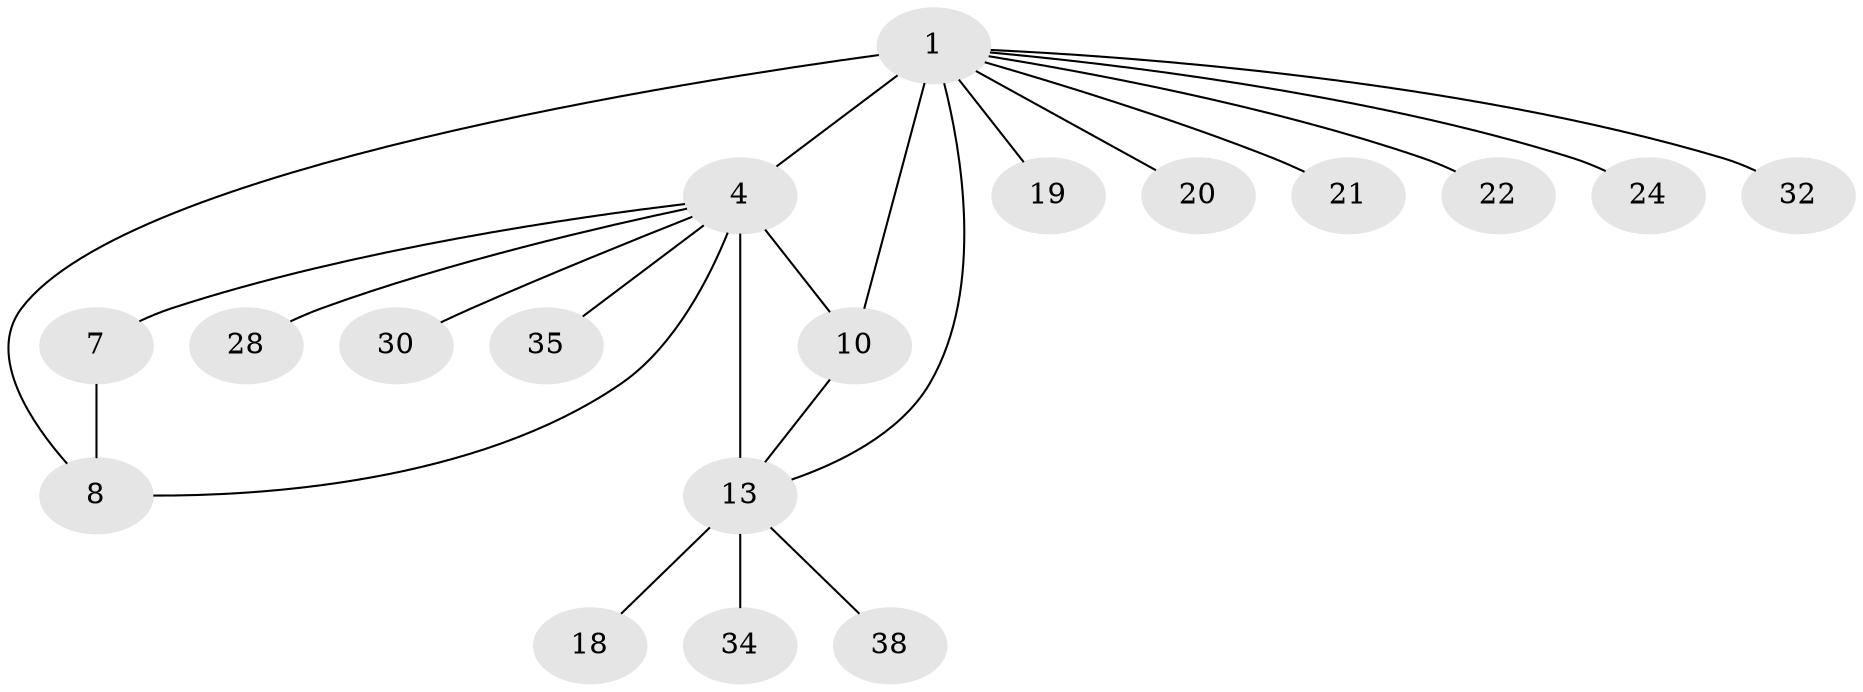 // original degree distribution, {4: 0.03278688524590164, 11: 0.01639344262295082, 5: 0.03278688524590164, 7: 0.04918032786885246, 6: 0.04918032786885246, 3: 0.06557377049180328, 8: 0.03278688524590164, 2: 0.16393442622950818, 1: 0.5573770491803278}
// Generated by graph-tools (version 1.1) at 2025/19/03/04/25 18:19:29]
// undirected, 18 vertices, 22 edges
graph export_dot {
graph [start="1"]
  node [color=gray90,style=filled];
  1 [super="+6+2+16+3"];
  4 [super="+11+26+9+5"];
  7 [super="+45+59+29+33"];
  8;
  10 [super="+12"];
  13 [super="+31+14+36+44+61+57"];
  18 [super="+23"];
  19 [super="+56+37"];
  20;
  21;
  22;
  24;
  28 [super="+39"];
  30;
  32;
  34;
  35 [super="+42"];
  38 [super="+43"];
  1 -- 4 [weight=4];
  1 -- 22;
  1 -- 32;
  1 -- 10;
  1 -- 19;
  1 -- 20;
  1 -- 21;
  1 -- 24;
  1 -- 8;
  1 -- 13;
  4 -- 13 [weight=4];
  4 -- 10 [weight=4];
  4 -- 28;
  4 -- 35;
  4 -- 7;
  4 -- 8;
  4 -- 30;
  7 -- 8;
  10 -- 13;
  13 -- 34;
  13 -- 18;
  13 -- 38;
}
